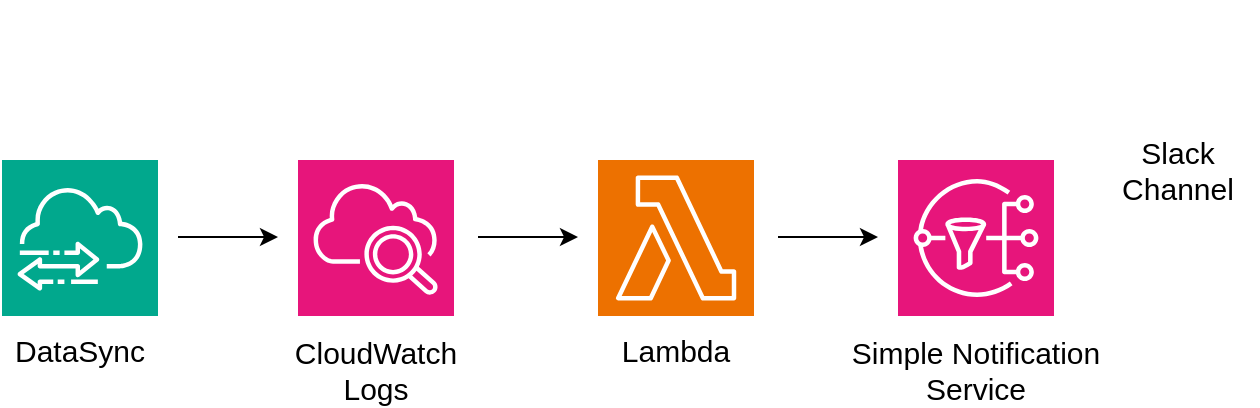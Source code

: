 <mxfile version="22.1.16" type="device">
  <diagram name="slack noti" id="5V0PvvUkf1-SxyWOqNRX">
    <mxGraphModel dx="982" dy="1007" grid="1" gridSize="10" guides="1" tooltips="1" connect="1" arrows="1" fold="1" page="1" pageScale="1" pageWidth="1600" pageHeight="900" math="0" shadow="0">
      <root>
        <mxCell id="0" />
        <mxCell id="1" parent="0" />
        <mxCell id="QjSGaYeKIMsyX8sa01Gp-1" value="" style="sketch=0;points=[[0,0,0],[0.25,0,0],[0.5,0,0],[0.75,0,0],[1,0,0],[0,1,0],[0.25,1,0],[0.5,1,0],[0.75,1,0],[1,1,0],[0,0.25,0],[0,0.5,0],[0,0.75,0],[1,0.25,0],[1,0.5,0],[1,0.75,0]];outlineConnect=0;fontColor=#232F3E;fillColor=#01A88D;strokeColor=#ffffff;dashed=0;verticalLabelPosition=bottom;verticalAlign=top;align=center;html=1;fontSize=12;fontStyle=0;aspect=fixed;shape=mxgraph.aws4.resourceIcon;resIcon=mxgraph.aws4.datasync;" vertex="1" parent="1">
          <mxGeometry x="82" y="330" width="78" height="78" as="geometry" />
        </mxCell>
        <mxCell id="QjSGaYeKIMsyX8sa01Gp-2" value="" style="sketch=0;points=[[0,0,0],[0.25,0,0],[0.5,0,0],[0.75,0,0],[1,0,0],[0,1,0],[0.25,1,0],[0.5,1,0],[0.75,1,0],[1,1,0],[0,0.25,0],[0,0.5,0],[0,0.75,0],[1,0.25,0],[1,0.5,0],[1,0.75,0]];points=[[0,0,0],[0.25,0,0],[0.5,0,0],[0.75,0,0],[1,0,0],[0,1,0],[0.25,1,0],[0.5,1,0],[0.75,1,0],[1,1,0],[0,0.25,0],[0,0.5,0],[0,0.75,0],[1,0.25,0],[1,0.5,0],[1,0.75,0]];outlineConnect=0;fontColor=#232F3E;fillColor=#E7157B;strokeColor=#ffffff;dashed=0;verticalLabelPosition=bottom;verticalAlign=top;align=center;html=1;fontSize=12;fontStyle=0;aspect=fixed;shape=mxgraph.aws4.resourceIcon;resIcon=mxgraph.aws4.cloudwatch_2;" vertex="1" parent="1">
          <mxGeometry x="230" y="330" width="78" height="78" as="geometry" />
        </mxCell>
        <mxCell id="QjSGaYeKIMsyX8sa01Gp-3" value="" style="sketch=0;points=[[0,0,0],[0.25,0,0],[0.5,0,0],[0.75,0,0],[1,0,0],[0,1,0],[0.25,1,0],[0.5,1,0],[0.75,1,0],[1,1,0],[0,0.25,0],[0,0.5,0],[0,0.75,0],[1,0.25,0],[1,0.5,0],[1,0.75,0]];outlineConnect=0;fontColor=#232F3E;fillColor=#ED7100;strokeColor=#ffffff;dashed=0;verticalLabelPosition=bottom;verticalAlign=top;align=center;html=1;fontSize=12;fontStyle=0;aspect=fixed;shape=mxgraph.aws4.resourceIcon;resIcon=mxgraph.aws4.lambda;" vertex="1" parent="1">
          <mxGeometry x="380" y="330" width="78" height="78" as="geometry" />
        </mxCell>
        <mxCell id="QjSGaYeKIMsyX8sa01Gp-4" value="" style="sketch=0;points=[[0,0,0],[0.25,0,0],[0.5,0,0],[0.75,0,0],[1,0,0],[0,1,0],[0.25,1,0],[0.5,1,0],[0.75,1,0],[1,1,0],[0,0.25,0],[0,0.5,0],[0,0.75,0],[1,0.25,0],[1,0.5,0],[1,0.75,0]];outlineConnect=0;fontColor=#232F3E;fillColor=#E7157B;strokeColor=#ffffff;dashed=0;verticalLabelPosition=bottom;verticalAlign=top;align=center;html=1;fontSize=12;fontStyle=0;aspect=fixed;shape=mxgraph.aws4.resourceIcon;resIcon=mxgraph.aws4.sns;" vertex="1" parent="1">
          <mxGeometry x="530" y="330" width="78" height="78" as="geometry" />
        </mxCell>
        <mxCell id="QjSGaYeKIMsyX8sa01Gp-5" value="" style="shape=image;html=1;verticalAlign=top;verticalLabelPosition=bottom;labelBackgroundColor=#ffffff;imageAspect=0;aspect=fixed;image=https://cdn2.iconfinder.com/data/icons/social-media-2285/512/1_Slack_colored_svg-128.png" vertex="1" parent="1">
          <mxGeometry x="598" y="250" width="70" height="70" as="geometry" />
        </mxCell>
        <mxCell id="QjSGaYeKIMsyX8sa01Gp-6" value="" style="endArrow=classic;html=1;rounded=0;" edge="1" parent="1">
          <mxGeometry width="50" height="50" relative="1" as="geometry">
            <mxPoint x="170" y="368.5" as="sourcePoint" />
            <mxPoint x="220" y="368.5" as="targetPoint" />
          </mxGeometry>
        </mxCell>
        <mxCell id="QjSGaYeKIMsyX8sa01Gp-7" value="" style="endArrow=classic;html=1;rounded=0;" edge="1" parent="1">
          <mxGeometry width="50" height="50" relative="1" as="geometry">
            <mxPoint x="320" y="368.5" as="sourcePoint" />
            <mxPoint x="370" y="368.5" as="targetPoint" />
          </mxGeometry>
        </mxCell>
        <mxCell id="QjSGaYeKIMsyX8sa01Gp-8" value="" style="endArrow=classic;html=1;rounded=0;" edge="1" parent="1">
          <mxGeometry width="50" height="50" relative="1" as="geometry">
            <mxPoint x="470" y="368.5" as="sourcePoint" />
            <mxPoint x="520" y="368.5" as="targetPoint" />
          </mxGeometry>
        </mxCell>
        <mxCell id="QjSGaYeKIMsyX8sa01Gp-10" value="&lt;font style=&quot;font-size: 15px;&quot;&gt;Lambda&lt;/font&gt;" style="text;html=1;strokeColor=none;fillColor=none;align=center;verticalAlign=middle;whiteSpace=wrap;rounded=0;" vertex="1" parent="1">
          <mxGeometry x="389" y="410" width="60" height="30" as="geometry" />
        </mxCell>
        <mxCell id="QjSGaYeKIMsyX8sa01Gp-11" value="&lt;span style=&quot;font-size: 15px;&quot;&gt;CloudWatch&lt;br&gt;Logs&lt;br&gt;&lt;/span&gt;" style="text;html=1;strokeColor=none;fillColor=none;align=center;verticalAlign=middle;whiteSpace=wrap;rounded=0;" vertex="1" parent="1">
          <mxGeometry x="239" y="420" width="60" height="30" as="geometry" />
        </mxCell>
        <mxCell id="QjSGaYeKIMsyX8sa01Gp-12" value="&lt;span style=&quot;font-size: 15px;&quot;&gt;Simple Notification Service&lt;/span&gt;" style="text;html=1;strokeColor=none;fillColor=none;align=center;verticalAlign=middle;whiteSpace=wrap;rounded=0;" vertex="1" parent="1">
          <mxGeometry x="499" y="420" width="140" height="30" as="geometry" />
        </mxCell>
        <mxCell id="QjSGaYeKIMsyX8sa01Gp-13" value="&lt;span style=&quot;font-size: 15px;&quot;&gt;DataSync&lt;/span&gt;" style="text;html=1;strokeColor=none;fillColor=none;align=center;verticalAlign=middle;whiteSpace=wrap;rounded=0;" vertex="1" parent="1">
          <mxGeometry x="91" y="410" width="60" height="30" as="geometry" />
        </mxCell>
        <mxCell id="QjSGaYeKIMsyX8sa01Gp-14" value="&lt;span style=&quot;font-size: 15px;&quot;&gt;Slack Channel&lt;/span&gt;" style="text;html=1;strokeColor=none;fillColor=none;align=center;verticalAlign=middle;whiteSpace=wrap;rounded=0;" vertex="1" parent="1">
          <mxGeometry x="630" y="320" width="80" height="30" as="geometry" />
        </mxCell>
      </root>
    </mxGraphModel>
  </diagram>
</mxfile>
